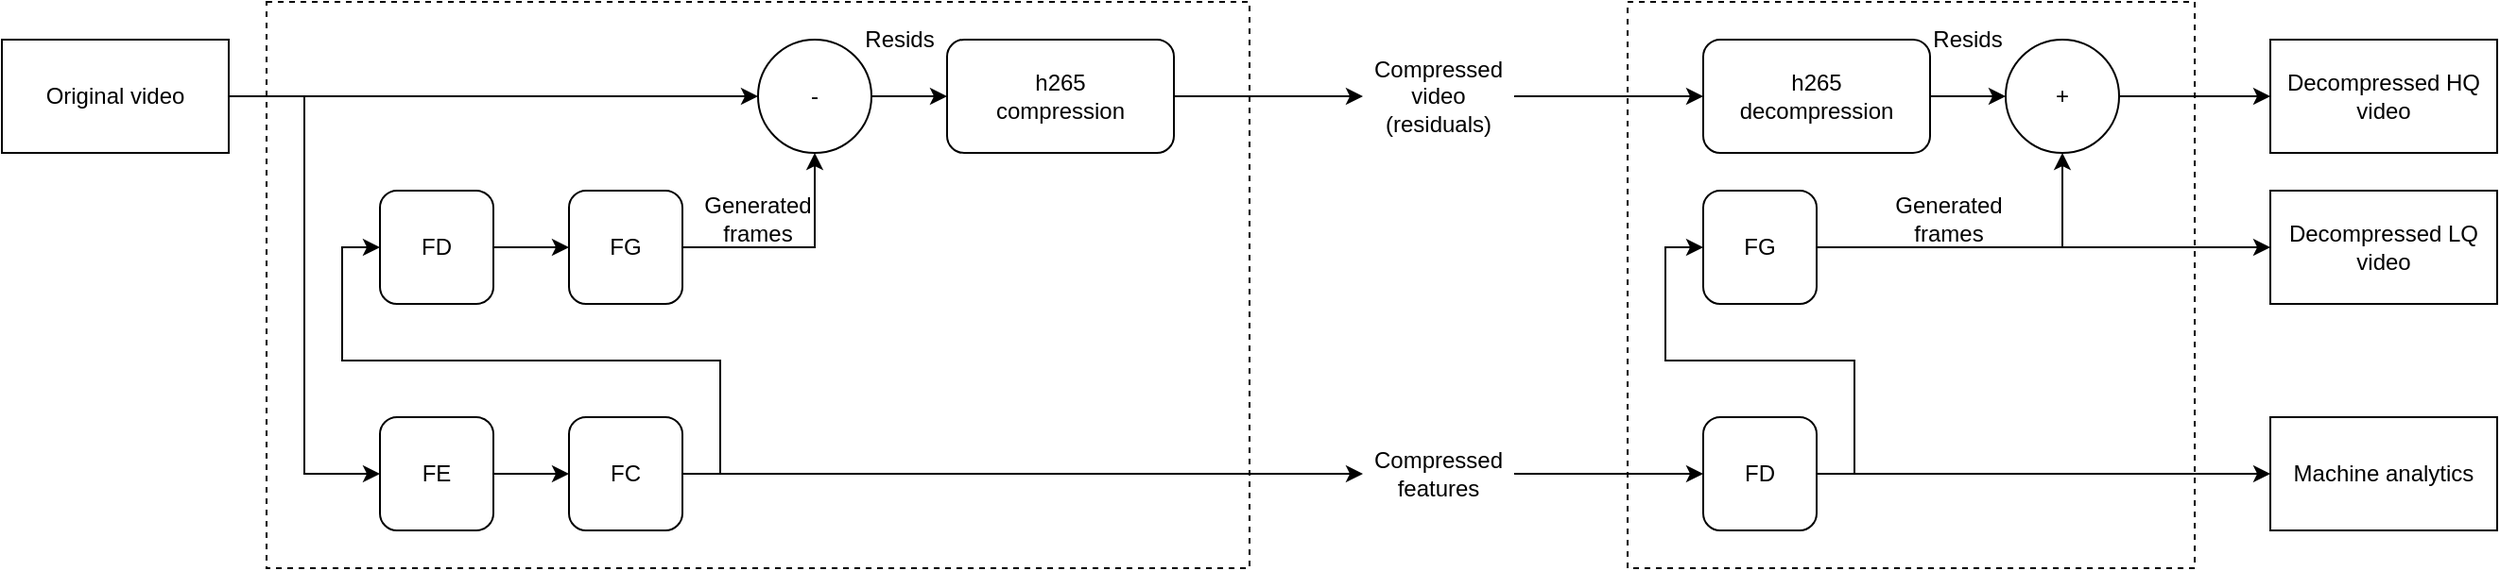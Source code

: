 <mxfile version="23.1.1" type="device">
  <diagram name="Page-1" id="U0in3REpgFhbj4jfhTMs">
    <mxGraphModel dx="2212" dy="795" grid="1" gridSize="10" guides="1" tooltips="1" connect="1" arrows="1" fold="1" page="1" pageScale="1" pageWidth="850" pageHeight="1100" math="0" shadow="0">
      <root>
        <mxCell id="0" />
        <mxCell id="1" parent="0" />
        <mxCell id="Rz9RNEEX4SuggTgHpe4a-6" value="" style="rounded=0;whiteSpace=wrap;html=1;dashed=1;fillColor=none;" vertex="1" parent="1">
          <mxGeometry x="60" y="140" width="520" height="300" as="geometry" />
        </mxCell>
        <mxCell id="Rz9RNEEX4SuggTgHpe4a-7" style="edgeStyle=orthogonalEdgeStyle;rounded=0;orthogonalLoop=1;jettySize=auto;html=1;exitX=1;exitY=0.5;exitDx=0;exitDy=0;entryX=0;entryY=0.5;entryDx=0;entryDy=0;" edge="1" parent="1" source="Rz9RNEEX4SuggTgHpe4a-1" target="Rz9RNEEX4SuggTgHpe4a-2">
          <mxGeometry relative="1" as="geometry" />
        </mxCell>
        <mxCell id="Rz9RNEEX4SuggTgHpe4a-1" value="FE" style="rounded=1;whiteSpace=wrap;html=1;" vertex="1" parent="1">
          <mxGeometry x="120" y="360" width="60" height="60" as="geometry" />
        </mxCell>
        <mxCell id="Rz9RNEEX4SuggTgHpe4a-8" style="edgeStyle=orthogonalEdgeStyle;rounded=0;orthogonalLoop=1;jettySize=auto;html=1;exitX=1;exitY=0.5;exitDx=0;exitDy=0;entryX=0;entryY=0.5;entryDx=0;entryDy=0;" edge="1" parent="1" source="Rz9RNEEX4SuggTgHpe4a-2" target="Rz9RNEEX4SuggTgHpe4a-3">
          <mxGeometry relative="1" as="geometry" />
        </mxCell>
        <mxCell id="Rz9RNEEX4SuggTgHpe4a-25" style="edgeStyle=orthogonalEdgeStyle;rounded=0;orthogonalLoop=1;jettySize=auto;html=1;exitX=1;exitY=0.5;exitDx=0;exitDy=0;" edge="1" parent="1" source="Rz9RNEEX4SuggTgHpe4a-2">
          <mxGeometry relative="1" as="geometry">
            <mxPoint x="640" y="390" as="targetPoint" />
          </mxGeometry>
        </mxCell>
        <mxCell id="Rz9RNEEX4SuggTgHpe4a-2" value="FC" style="rounded=1;whiteSpace=wrap;html=1;" vertex="1" parent="1">
          <mxGeometry x="220" y="360" width="60" height="60" as="geometry" />
        </mxCell>
        <mxCell id="Rz9RNEEX4SuggTgHpe4a-9" style="edgeStyle=orthogonalEdgeStyle;rounded=0;orthogonalLoop=1;jettySize=auto;html=1;exitX=1;exitY=0.5;exitDx=0;exitDy=0;entryX=0;entryY=0.5;entryDx=0;entryDy=0;" edge="1" parent="1" source="Rz9RNEEX4SuggTgHpe4a-3" target="Rz9RNEEX4SuggTgHpe4a-4">
          <mxGeometry relative="1" as="geometry" />
        </mxCell>
        <mxCell id="Rz9RNEEX4SuggTgHpe4a-3" value="FD" style="rounded=1;whiteSpace=wrap;html=1;" vertex="1" parent="1">
          <mxGeometry x="120" y="240" width="60" height="60" as="geometry" />
        </mxCell>
        <mxCell id="Rz9RNEEX4SuggTgHpe4a-14" style="edgeStyle=orthogonalEdgeStyle;rounded=0;orthogonalLoop=1;jettySize=auto;html=1;exitX=1;exitY=0.5;exitDx=0;exitDy=0;entryX=0.5;entryY=1;entryDx=0;entryDy=0;" edge="1" parent="1" source="Rz9RNEEX4SuggTgHpe4a-4" target="Rz9RNEEX4SuggTgHpe4a-12">
          <mxGeometry relative="1" as="geometry" />
        </mxCell>
        <mxCell id="Rz9RNEEX4SuggTgHpe4a-4" value="FG" style="rounded=1;whiteSpace=wrap;html=1;" vertex="1" parent="1">
          <mxGeometry x="220" y="240" width="60" height="60" as="geometry" />
        </mxCell>
        <mxCell id="Rz9RNEEX4SuggTgHpe4a-23" style="edgeStyle=orthogonalEdgeStyle;rounded=0;orthogonalLoop=1;jettySize=auto;html=1;exitX=1;exitY=0.5;exitDx=0;exitDy=0;" edge="1" parent="1" source="Rz9RNEEX4SuggTgHpe4a-5">
          <mxGeometry relative="1" as="geometry">
            <mxPoint x="640" y="190" as="targetPoint" />
          </mxGeometry>
        </mxCell>
        <mxCell id="Rz9RNEEX4SuggTgHpe4a-5" value="&lt;div&gt;h265&lt;/div&gt;&lt;div&gt;compression&lt;br&gt;&lt;/div&gt;" style="rounded=1;whiteSpace=wrap;html=1;" vertex="1" parent="1">
          <mxGeometry x="420" y="160" width="120" height="60" as="geometry" />
        </mxCell>
        <mxCell id="Rz9RNEEX4SuggTgHpe4a-13" style="edgeStyle=orthogonalEdgeStyle;rounded=0;orthogonalLoop=1;jettySize=auto;html=1;exitX=1;exitY=0.5;exitDx=0;exitDy=0;entryX=0;entryY=0.5;entryDx=0;entryDy=0;" edge="1" parent="1" source="Rz9RNEEX4SuggTgHpe4a-11" target="Rz9RNEEX4SuggTgHpe4a-12">
          <mxGeometry relative="1" as="geometry" />
        </mxCell>
        <mxCell id="Rz9RNEEX4SuggTgHpe4a-19" style="edgeStyle=orthogonalEdgeStyle;rounded=0;orthogonalLoop=1;jettySize=auto;html=1;exitX=1;exitY=0.5;exitDx=0;exitDy=0;entryX=0;entryY=0.5;entryDx=0;entryDy=0;" edge="1" parent="1" source="Rz9RNEEX4SuggTgHpe4a-11" target="Rz9RNEEX4SuggTgHpe4a-1">
          <mxGeometry relative="1" as="geometry">
            <Array as="points">
              <mxPoint x="80" y="190" />
              <mxPoint x="80" y="390" />
            </Array>
          </mxGeometry>
        </mxCell>
        <mxCell id="Rz9RNEEX4SuggTgHpe4a-11" value="Original video" style="rounded=0;whiteSpace=wrap;html=1;" vertex="1" parent="1">
          <mxGeometry x="-80" y="160" width="120" height="60" as="geometry" />
        </mxCell>
        <mxCell id="Rz9RNEEX4SuggTgHpe4a-17" style="edgeStyle=orthogonalEdgeStyle;rounded=0;orthogonalLoop=1;jettySize=auto;html=1;exitX=1;exitY=0.5;exitDx=0;exitDy=0;entryX=0;entryY=0.5;entryDx=0;entryDy=0;" edge="1" parent="1" source="Rz9RNEEX4SuggTgHpe4a-12" target="Rz9RNEEX4SuggTgHpe4a-5">
          <mxGeometry relative="1" as="geometry" />
        </mxCell>
        <mxCell id="Rz9RNEEX4SuggTgHpe4a-12" value="-" style="ellipse;whiteSpace=wrap;html=1;aspect=fixed;" vertex="1" parent="1">
          <mxGeometry x="320" y="160" width="60" height="60" as="geometry" />
        </mxCell>
        <mxCell id="Rz9RNEEX4SuggTgHpe4a-27" value="" style="rounded=0;whiteSpace=wrap;html=1;dashed=1;fillColor=none;" vertex="1" parent="1">
          <mxGeometry x="780" y="140" width="300" height="300" as="geometry" />
        </mxCell>
        <mxCell id="Rz9RNEEX4SuggTgHpe4a-28" value="Compressed features" style="text;html=1;strokeColor=none;fillColor=none;align=center;verticalAlign=middle;whiteSpace=wrap;rounded=0;" vertex="1" parent="1">
          <mxGeometry x="650" y="375" width="60" height="30" as="geometry" />
        </mxCell>
        <mxCell id="Rz9RNEEX4SuggTgHpe4a-29" value="Compressed video (residuals)" style="text;html=1;strokeColor=none;fillColor=none;align=center;verticalAlign=middle;whiteSpace=wrap;rounded=0;" vertex="1" parent="1">
          <mxGeometry x="650" y="175" width="60" height="30" as="geometry" />
        </mxCell>
        <mxCell id="Rz9RNEEX4SuggTgHpe4a-30" value="Generated frames" style="text;html=1;strokeColor=none;fillColor=none;align=center;verticalAlign=middle;whiteSpace=wrap;rounded=0;" vertex="1" parent="1">
          <mxGeometry x="290" y="240" width="60" height="30" as="geometry" />
        </mxCell>
        <mxCell id="Rz9RNEEX4SuggTgHpe4a-32" value="Resids" style="text;html=1;strokeColor=none;fillColor=none;align=center;verticalAlign=middle;whiteSpace=wrap;rounded=0;" vertex="1" parent="1">
          <mxGeometry x="365" y="145" width="60" height="30" as="geometry" />
        </mxCell>
        <mxCell id="Rz9RNEEX4SuggTgHpe4a-35" style="edgeStyle=orthogonalEdgeStyle;rounded=0;orthogonalLoop=1;jettySize=auto;html=1;exitX=1;exitY=0.5;exitDx=0;exitDy=0;entryX=0;entryY=0.5;entryDx=0;entryDy=0;" edge="1" parent="1" source="Rz9RNEEX4SuggTgHpe4a-33" target="Rz9RNEEX4SuggTgHpe4a-34">
          <mxGeometry relative="1" as="geometry" />
        </mxCell>
        <mxCell id="Rz9RNEEX4SuggTgHpe4a-37" style="edgeStyle=orthogonalEdgeStyle;rounded=0;orthogonalLoop=1;jettySize=auto;html=1;exitX=0;exitY=0.5;exitDx=0;exitDy=0;endArrow=none;endFill=0;startArrow=classic;startFill=1;" edge="1" parent="1" source="Rz9RNEEX4SuggTgHpe4a-33">
          <mxGeometry relative="1" as="geometry">
            <mxPoint x="720" y="390" as="targetPoint" />
          </mxGeometry>
        </mxCell>
        <mxCell id="Rz9RNEEX4SuggTgHpe4a-47" style="edgeStyle=orthogonalEdgeStyle;rounded=0;orthogonalLoop=1;jettySize=auto;html=1;exitX=1;exitY=0.5;exitDx=0;exitDy=0;" edge="1" parent="1" source="Rz9RNEEX4SuggTgHpe4a-33">
          <mxGeometry relative="1" as="geometry">
            <mxPoint x="1120" y="390" as="targetPoint" />
          </mxGeometry>
        </mxCell>
        <mxCell id="Rz9RNEEX4SuggTgHpe4a-33" value="FD" style="rounded=1;whiteSpace=wrap;html=1;" vertex="1" parent="1">
          <mxGeometry x="820" y="360" width="60" height="60" as="geometry" />
        </mxCell>
        <mxCell id="Rz9RNEEX4SuggTgHpe4a-42" style="edgeStyle=orthogonalEdgeStyle;rounded=0;orthogonalLoop=1;jettySize=auto;html=1;exitX=1;exitY=0.5;exitDx=0;exitDy=0;entryX=0.5;entryY=1;entryDx=0;entryDy=0;" edge="1" parent="1" source="Rz9RNEEX4SuggTgHpe4a-34" target="Rz9RNEEX4SuggTgHpe4a-40">
          <mxGeometry relative="1" as="geometry" />
        </mxCell>
        <mxCell id="Rz9RNEEX4SuggTgHpe4a-53" style="edgeStyle=orthogonalEdgeStyle;rounded=0;orthogonalLoop=1;jettySize=auto;html=1;exitX=1;exitY=0.5;exitDx=0;exitDy=0;entryX=0;entryY=0.5;entryDx=0;entryDy=0;" edge="1" parent="1" source="Rz9RNEEX4SuggTgHpe4a-34" target="Rz9RNEEX4SuggTgHpe4a-54">
          <mxGeometry relative="1" as="geometry">
            <mxPoint x="1090" y="270" as="targetPoint" />
          </mxGeometry>
        </mxCell>
        <mxCell id="Rz9RNEEX4SuggTgHpe4a-34" value="FG" style="rounded=1;whiteSpace=wrap;html=1;" vertex="1" parent="1">
          <mxGeometry x="820" y="240" width="60" height="60" as="geometry" />
        </mxCell>
        <mxCell id="Rz9RNEEX4SuggTgHpe4a-41" style="edgeStyle=orthogonalEdgeStyle;rounded=0;orthogonalLoop=1;jettySize=auto;html=1;exitX=1;exitY=0.5;exitDx=0;exitDy=0;entryX=0;entryY=0.5;entryDx=0;entryDy=0;" edge="1" parent="1" source="Rz9RNEEX4SuggTgHpe4a-38" target="Rz9RNEEX4SuggTgHpe4a-40">
          <mxGeometry relative="1" as="geometry" />
        </mxCell>
        <mxCell id="Rz9RNEEX4SuggTgHpe4a-38" value="&lt;div&gt;h265&lt;/div&gt;&lt;div&gt;decompression&lt;br&gt;&lt;/div&gt;" style="rounded=1;whiteSpace=wrap;html=1;" vertex="1" parent="1">
          <mxGeometry x="820" y="160" width="120" height="60" as="geometry" />
        </mxCell>
        <mxCell id="Rz9RNEEX4SuggTgHpe4a-39" style="edgeStyle=orthogonalEdgeStyle;rounded=0;orthogonalLoop=1;jettySize=auto;html=1;exitX=0;exitY=0.5;exitDx=0;exitDy=0;endArrow=none;endFill=0;startArrow=classic;startFill=1;" edge="1" parent="1" source="Rz9RNEEX4SuggTgHpe4a-38">
          <mxGeometry relative="1" as="geometry">
            <mxPoint x="820" y="184.5" as="sourcePoint" />
            <mxPoint x="720" y="190" as="targetPoint" />
            <Array as="points">
              <mxPoint x="720" y="190" />
            </Array>
          </mxGeometry>
        </mxCell>
        <mxCell id="Rz9RNEEX4SuggTgHpe4a-44" style="edgeStyle=orthogonalEdgeStyle;rounded=0;orthogonalLoop=1;jettySize=auto;html=1;exitX=1;exitY=0.5;exitDx=0;exitDy=0;" edge="1" parent="1" source="Rz9RNEEX4SuggTgHpe4a-40">
          <mxGeometry relative="1" as="geometry">
            <mxPoint x="1120" y="190" as="targetPoint" />
          </mxGeometry>
        </mxCell>
        <mxCell id="Rz9RNEEX4SuggTgHpe4a-40" value="+" style="ellipse;whiteSpace=wrap;html=1;aspect=fixed;" vertex="1" parent="1">
          <mxGeometry x="980" y="160" width="60" height="60" as="geometry" />
        </mxCell>
        <mxCell id="Rz9RNEEX4SuggTgHpe4a-48" value="Decompressed HQ video" style="rounded=0;whiteSpace=wrap;html=1;" vertex="1" parent="1">
          <mxGeometry x="1120" y="160" width="120" height="60" as="geometry" />
        </mxCell>
        <mxCell id="Rz9RNEEX4SuggTgHpe4a-49" value="Machine analytics" style="rounded=0;whiteSpace=wrap;html=1;" vertex="1" parent="1">
          <mxGeometry x="1120" y="360" width="120" height="60" as="geometry" />
        </mxCell>
        <mxCell id="Rz9RNEEX4SuggTgHpe4a-50" value="Generated frames" style="text;html=1;strokeColor=none;fillColor=none;align=center;verticalAlign=middle;whiteSpace=wrap;rounded=0;" vertex="1" parent="1">
          <mxGeometry x="920" y="240" width="60" height="30" as="geometry" />
        </mxCell>
        <mxCell id="Rz9RNEEX4SuggTgHpe4a-51" value="Resids" style="text;html=1;strokeColor=none;fillColor=none;align=center;verticalAlign=middle;whiteSpace=wrap;rounded=0;" vertex="1" parent="1">
          <mxGeometry x="930" y="145" width="60" height="30" as="geometry" />
        </mxCell>
        <mxCell id="Rz9RNEEX4SuggTgHpe4a-54" value="Decompressed LQ video" style="rounded=0;whiteSpace=wrap;html=1;" vertex="1" parent="1">
          <mxGeometry x="1120" y="240" width="120" height="60" as="geometry" />
        </mxCell>
      </root>
    </mxGraphModel>
  </diagram>
</mxfile>
